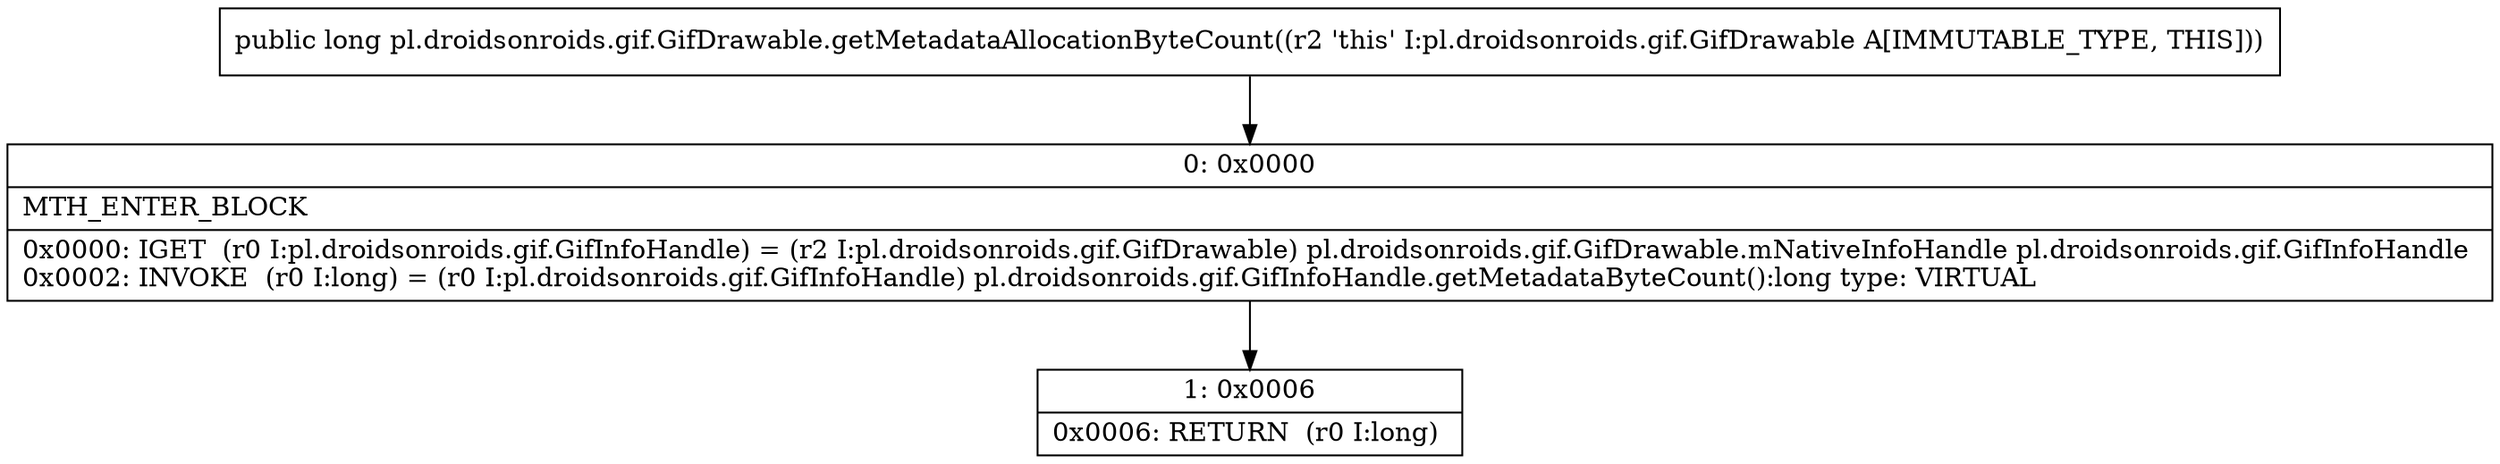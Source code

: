 digraph "CFG forpl.droidsonroids.gif.GifDrawable.getMetadataAllocationByteCount()J" {
Node_0 [shape=record,label="{0\:\ 0x0000|MTH_ENTER_BLOCK\l|0x0000: IGET  (r0 I:pl.droidsonroids.gif.GifInfoHandle) = (r2 I:pl.droidsonroids.gif.GifDrawable) pl.droidsonroids.gif.GifDrawable.mNativeInfoHandle pl.droidsonroids.gif.GifInfoHandle \l0x0002: INVOKE  (r0 I:long) = (r0 I:pl.droidsonroids.gif.GifInfoHandle) pl.droidsonroids.gif.GifInfoHandle.getMetadataByteCount():long type: VIRTUAL \l}"];
Node_1 [shape=record,label="{1\:\ 0x0006|0x0006: RETURN  (r0 I:long) \l}"];
MethodNode[shape=record,label="{public long pl.droidsonroids.gif.GifDrawable.getMetadataAllocationByteCount((r2 'this' I:pl.droidsonroids.gif.GifDrawable A[IMMUTABLE_TYPE, THIS])) }"];
MethodNode -> Node_0;
Node_0 -> Node_1;
}

